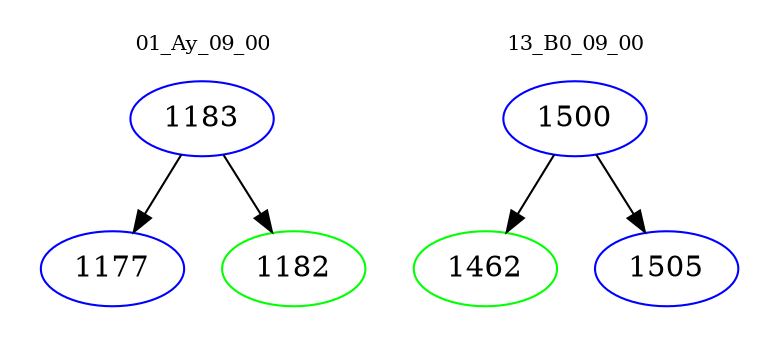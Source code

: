 digraph{
subgraph cluster_0 {
color = white
label = "01_Ay_09_00";
fontsize=10;
T0_1183 [label="1183", color="blue"]
T0_1183 -> T0_1177 [color="black"]
T0_1177 [label="1177", color="blue"]
T0_1183 -> T0_1182 [color="black"]
T0_1182 [label="1182", color="green"]
}
subgraph cluster_1 {
color = white
label = "13_B0_09_00";
fontsize=10;
T1_1500 [label="1500", color="blue"]
T1_1500 -> T1_1462 [color="black"]
T1_1462 [label="1462", color="green"]
T1_1500 -> T1_1505 [color="black"]
T1_1505 [label="1505", color="blue"]
}
}
